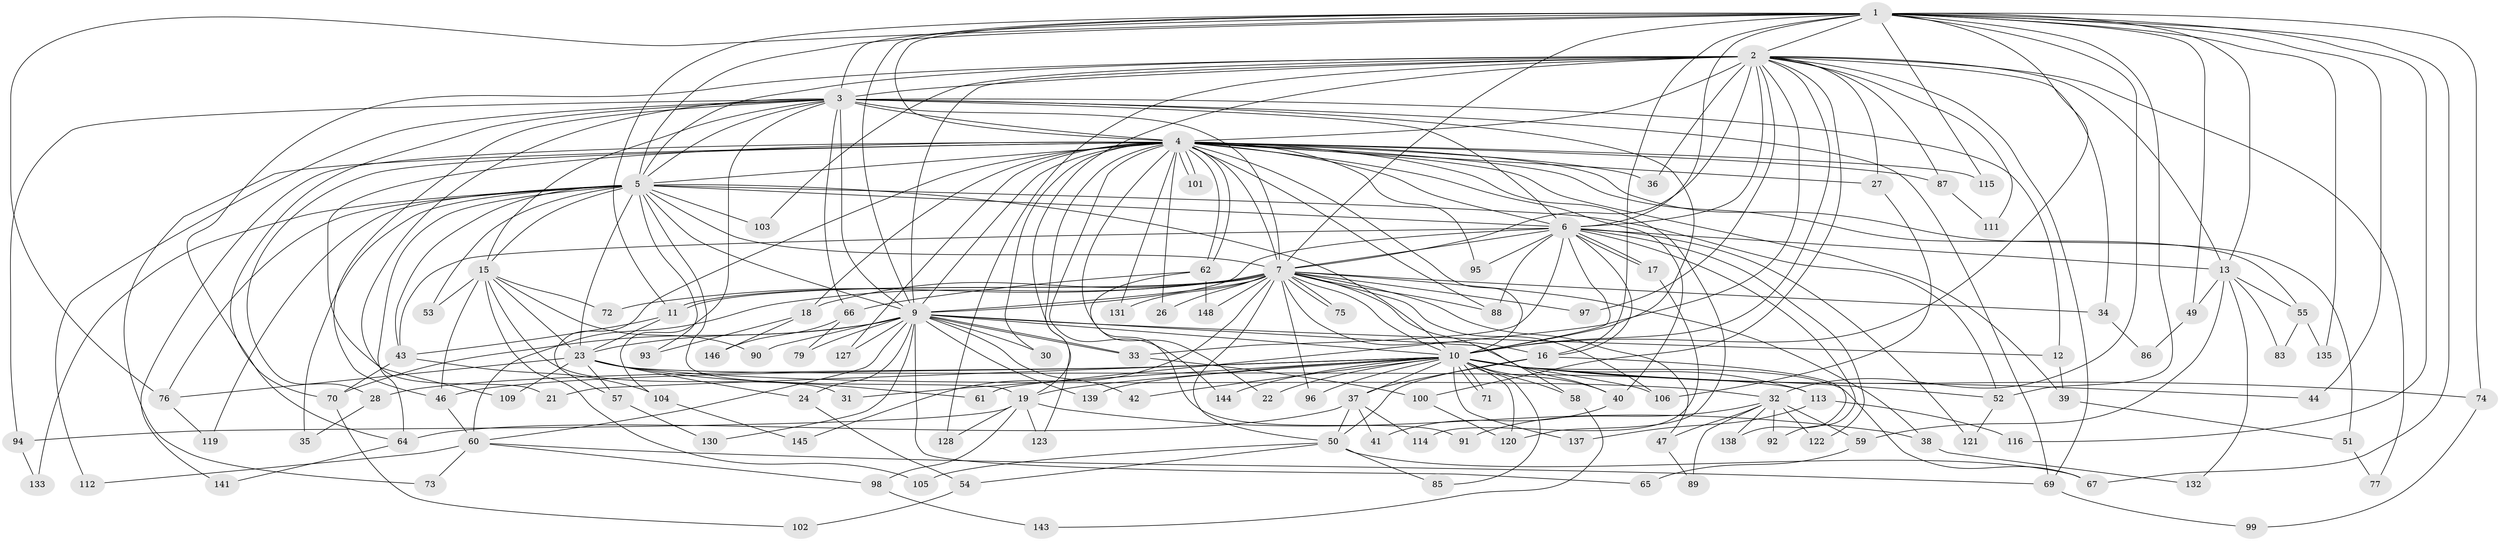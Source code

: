 // Generated by graph-tools (version 1.1) at 2025/23/03/03/25 07:23:39]
// undirected, 119 vertices, 277 edges
graph export_dot {
graph [start="1"]
  node [color=gray90,style=filled];
  1 [super="+68"];
  2 [super="+107"];
  3 [super="+8"];
  4 [super="+20"];
  5 [super="+110"];
  6 [super="+48"];
  7 [super="+45"];
  9 [super="+126"];
  10 [super="+140"];
  11 [super="+56"];
  12;
  13 [super="+14"];
  15 [super="+29"];
  16;
  17;
  18;
  19 [super="+25"];
  21;
  22;
  23 [super="+82"];
  24;
  26;
  27;
  28;
  30;
  31;
  32 [super="+125"];
  33;
  34;
  35;
  36;
  37 [super="+108"];
  38;
  39;
  40;
  41;
  42;
  43 [super="+134"];
  44;
  46 [super="+63"];
  47;
  49;
  50 [super="+80"];
  51;
  52 [super="+81"];
  53;
  54;
  55;
  57;
  58;
  59;
  60 [super="+142"];
  61;
  62;
  64 [super="+78"];
  65;
  66;
  67;
  69 [super="+129"];
  70 [super="+84"];
  71;
  72;
  73;
  74;
  75;
  76 [super="+124"];
  77;
  79;
  83;
  85;
  86;
  87;
  88 [super="+118"];
  89;
  90;
  91;
  92;
  93;
  94;
  95;
  96;
  97;
  98;
  99;
  100;
  101;
  102;
  103;
  104;
  105;
  106 [super="+136"];
  109;
  111;
  112;
  113 [super="+117"];
  114;
  115;
  116;
  119;
  120 [super="+147"];
  121;
  122;
  123;
  127;
  128;
  130;
  131;
  132;
  133;
  135;
  137;
  138;
  139;
  141;
  143;
  144;
  145;
  146;
  148;
  1 -- 2;
  1 -- 3 [weight=2];
  1 -- 4;
  1 -- 5;
  1 -- 6;
  1 -- 7;
  1 -- 9;
  1 -- 10;
  1 -- 13;
  1 -- 16;
  1 -- 32;
  1 -- 44;
  1 -- 49;
  1 -- 67;
  1 -- 74;
  1 -- 115;
  1 -- 116;
  1 -- 135;
  1 -- 52;
  1 -- 11;
  1 -- 76;
  2 -- 3 [weight=2];
  2 -- 4;
  2 -- 5;
  2 -- 6 [weight=2];
  2 -- 7;
  2 -- 9;
  2 -- 10;
  2 -- 13;
  2 -- 27;
  2 -- 34;
  2 -- 36;
  2 -- 61;
  2 -- 64;
  2 -- 69;
  2 -- 77;
  2 -- 87;
  2 -- 97;
  2 -- 100;
  2 -- 103;
  2 -- 111;
  2 -- 123;
  2 -- 128;
  3 -- 4 [weight=2];
  3 -- 5 [weight=2];
  3 -- 6 [weight=2];
  3 -- 7 [weight=2];
  3 -- 9 [weight=2];
  3 -- 10 [weight=2];
  3 -- 12;
  3 -- 15 [weight=2];
  3 -- 70;
  3 -- 94;
  3 -- 104;
  3 -- 66;
  3 -- 112;
  3 -- 21;
  3 -- 46;
  3 -- 69;
  4 -- 5 [weight=2];
  4 -- 6;
  4 -- 7 [weight=2];
  4 -- 9 [weight=2];
  4 -- 10;
  4 -- 18;
  4 -- 19;
  4 -- 22;
  4 -- 26;
  4 -- 27;
  4 -- 28;
  4 -- 30;
  4 -- 39;
  4 -- 51;
  4 -- 55;
  4 -- 57;
  4 -- 62;
  4 -- 62;
  4 -- 73;
  4 -- 87;
  4 -- 88;
  4 -- 95;
  4 -- 101;
  4 -- 101;
  4 -- 109;
  4 -- 115;
  4 -- 127;
  4 -- 141;
  4 -- 144;
  4 -- 131;
  4 -- 36;
  4 -- 40;
  4 -- 120;
  5 -- 6;
  5 -- 7;
  5 -- 9;
  5 -- 10;
  5 -- 23;
  5 -- 35;
  5 -- 43;
  5 -- 52;
  5 -- 53;
  5 -- 76;
  5 -- 93;
  5 -- 103;
  5 -- 119;
  5 -- 133;
  5 -- 15;
  5 -- 64;
  5 -- 19;
  6 -- 7;
  6 -- 9;
  6 -- 10;
  6 -- 16;
  6 -- 17;
  6 -- 17;
  6 -- 43;
  6 -- 92;
  6 -- 95;
  6 -- 121;
  6 -- 122;
  6 -- 33;
  6 -- 88;
  6 -- 13;
  7 -- 9;
  7 -- 10;
  7 -- 11;
  7 -- 11;
  7 -- 18;
  7 -- 26;
  7 -- 34;
  7 -- 38;
  7 -- 47;
  7 -- 50;
  7 -- 58;
  7 -- 60;
  7 -- 72;
  7 -- 75;
  7 -- 75;
  7 -- 88;
  7 -- 96;
  7 -- 97;
  7 -- 106;
  7 -- 145;
  7 -- 148;
  7 -- 16;
  7 -- 131;
  9 -- 10;
  9 -- 12;
  9 -- 24;
  9 -- 30;
  9 -- 33;
  9 -- 33;
  9 -- 40;
  9 -- 42;
  9 -- 65;
  9 -- 79;
  9 -- 90;
  9 -- 127;
  9 -- 130;
  9 -- 139;
  9 -- 70;
  9 -- 60;
  9 -- 23;
  10 -- 19;
  10 -- 21;
  10 -- 22;
  10 -- 28;
  10 -- 31;
  10 -- 37;
  10 -- 42;
  10 -- 44;
  10 -- 46;
  10 -- 52;
  10 -- 58;
  10 -- 67;
  10 -- 71;
  10 -- 71;
  10 -- 74;
  10 -- 85;
  10 -- 96;
  10 -- 106;
  10 -- 113;
  10 -- 120;
  10 -- 137;
  10 -- 139;
  10 -- 144;
  10 -- 40;
  11 -- 43;
  11 -- 23;
  12 -- 39;
  13 -- 59;
  13 -- 83;
  13 -- 49;
  13 -- 132;
  13 -- 55;
  15 -- 23;
  15 -- 53;
  15 -- 72;
  15 -- 105;
  15 -- 90;
  15 -- 31;
  15 -- 46;
  16 -- 37;
  16 -- 50;
  16 -- 138;
  17 -- 114;
  18 -- 93;
  18 -- 146;
  19 -- 94;
  19 -- 98;
  19 -- 123;
  19 -- 128;
  19 -- 38;
  23 -- 24;
  23 -- 32 [weight=2];
  23 -- 57;
  23 -- 61;
  23 -- 76;
  23 -- 109;
  23 -- 113;
  24 -- 54;
  27 -- 106;
  28 -- 35;
  32 -- 47;
  32 -- 59;
  32 -- 89;
  32 -- 91;
  32 -- 92;
  32 -- 122;
  32 -- 138;
  33 -- 100;
  34 -- 86;
  37 -- 41;
  37 -- 64;
  37 -- 50;
  37 -- 114;
  38 -- 132;
  39 -- 51;
  40 -- 41;
  43 -- 70;
  43 -- 104;
  46 -- 60;
  47 -- 89;
  49 -- 86;
  50 -- 54;
  50 -- 67;
  50 -- 85;
  50 -- 105;
  51 -- 77;
  52 -- 121;
  54 -- 102;
  55 -- 83;
  55 -- 135;
  57 -- 130;
  58 -- 143;
  59 -- 65;
  60 -- 69;
  60 -- 73;
  60 -- 98;
  60 -- 112;
  62 -- 66;
  62 -- 91;
  62 -- 148;
  64 -- 141;
  66 -- 79;
  66 -- 146;
  69 -- 99;
  70 -- 102;
  74 -- 99;
  76 -- 119;
  87 -- 111;
  94 -- 133;
  98 -- 143;
  100 -- 120;
  104 -- 145;
  113 -- 116;
  113 -- 137;
}
